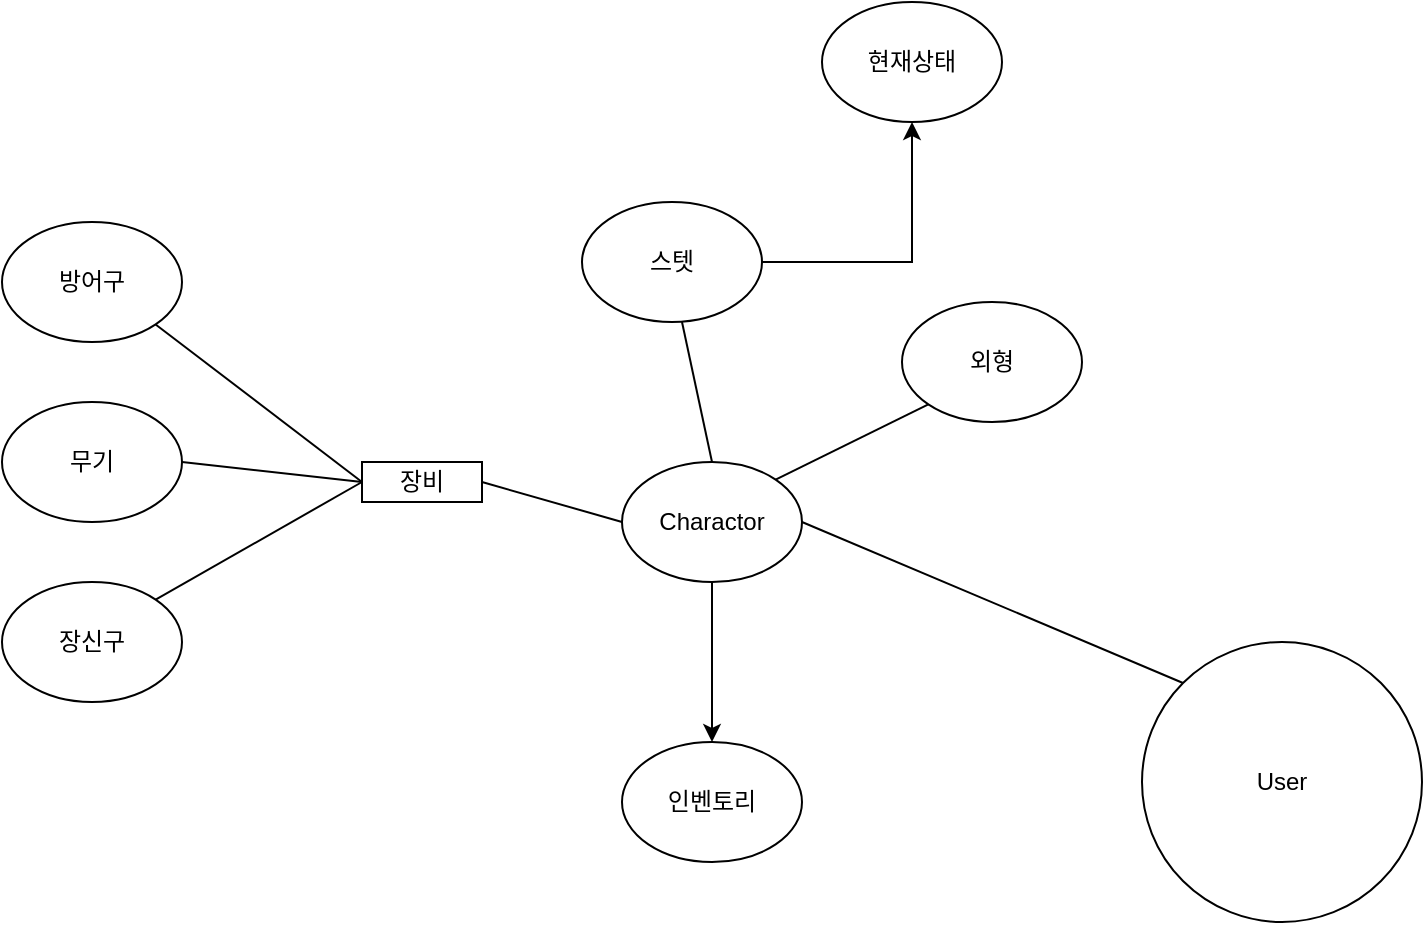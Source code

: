 <mxfile version="13.9.9" type="device" pages="2"><diagram name="마인드맵" id="ad52d381-51e7-2e0d-a935-2d0ddd2fd229"><mxGraphModel dx="1086" dy="806" grid="1" gridSize="10" guides="1" tooltips="1" connect="1" arrows="1" fold="1" page="1" pageScale="1" pageWidth="1100" pageHeight="850" background="none" math="0" shadow="0"><root><mxCell id="0"/><mxCell id="1" parent="0"/><mxCell id="nO1-yQBpbDue8wcWVN6e-1" value="User" style="ellipse;whiteSpace=wrap;html=1;aspect=fixed;" parent="1" vertex="1"><mxGeometry x="730" y="360" width="140" height="140" as="geometry"/></mxCell><mxCell id="9JRKw-YdaNyaHn4hjtKM-2" value="" style="edgeStyle=orthogonalEdgeStyle;rounded=0;orthogonalLoop=1;jettySize=auto;html=1;" parent="1" source="nO1-yQBpbDue8wcWVN6e-3" target="9JRKw-YdaNyaHn4hjtKM-1" edge="1"><mxGeometry relative="1" as="geometry"/></mxCell><mxCell id="nO1-yQBpbDue8wcWVN6e-3" value="Charactor" style="ellipse;whiteSpace=wrap;html=1;" parent="1" vertex="1"><mxGeometry x="470" y="270" width="90" height="60" as="geometry"/></mxCell><mxCell id="nO1-yQBpbDue8wcWVN6e-4" value="" style="endArrow=none;html=1;exitX=0;exitY=0;exitDx=0;exitDy=0;entryX=1;entryY=0.5;entryDx=0;entryDy=0;" parent="1" source="nO1-yQBpbDue8wcWVN6e-1" target="nO1-yQBpbDue8wcWVN6e-3" edge="1"><mxGeometry width="50" height="50" relative="1" as="geometry"><mxPoint x="630" y="390" as="sourcePoint"/><mxPoint x="680" y="340" as="targetPoint"/></mxGeometry></mxCell><mxCell id="nO1-yQBpbDue8wcWVN6e-13" value="장비" style="rounded=0;whiteSpace=wrap;html=1;" parent="1" vertex="1"><mxGeometry x="340" y="270" width="60" height="20" as="geometry"/></mxCell><mxCell id="nO1-yQBpbDue8wcWVN6e-14" value="무기" style="ellipse;whiteSpace=wrap;html=1;" parent="1" vertex="1"><mxGeometry x="160" y="240" width="90" height="60" as="geometry"/></mxCell><mxCell id="nO1-yQBpbDue8wcWVN6e-15" value="방어구" style="ellipse;whiteSpace=wrap;html=1;" parent="1" vertex="1"><mxGeometry x="160" y="150" width="90" height="60" as="geometry"/></mxCell><mxCell id="nO1-yQBpbDue8wcWVN6e-16" value="장신구" style="ellipse;whiteSpace=wrap;html=1;" parent="1" vertex="1"><mxGeometry x="160" y="330" width="90" height="60" as="geometry"/></mxCell><mxCell id="nO1-yQBpbDue8wcWVN6e-17" value="" style="endArrow=none;html=1;exitX=1;exitY=0;exitDx=0;exitDy=0;entryX=0;entryY=0.5;entryDx=0;entryDy=0;" parent="1" source="nO1-yQBpbDue8wcWVN6e-16" target="nO1-yQBpbDue8wcWVN6e-13" edge="1"><mxGeometry width="50" height="50" relative="1" as="geometry"><mxPoint x="460" y="340" as="sourcePoint"/><mxPoint x="360" y="280" as="targetPoint"/></mxGeometry></mxCell><mxCell id="nO1-yQBpbDue8wcWVN6e-18" value="" style="endArrow=none;html=1;exitX=1;exitY=0.5;exitDx=0;exitDy=0;entryX=0;entryY=0.5;entryDx=0;entryDy=0;" parent="1" source="nO1-yQBpbDue8wcWVN6e-14" target="nO1-yQBpbDue8wcWVN6e-13" edge="1"><mxGeometry width="50" height="50" relative="1" as="geometry"><mxPoint x="261.98" y="362.98" as="sourcePoint"/><mxPoint x="360" y="280" as="targetPoint"/></mxGeometry></mxCell><mxCell id="nO1-yQBpbDue8wcWVN6e-19" value="" style="endArrow=none;html=1;exitX=1;exitY=1;exitDx=0;exitDy=0;entryX=0;entryY=0.5;entryDx=0;entryDy=0;" parent="1" source="nO1-yQBpbDue8wcWVN6e-15" target="nO1-yQBpbDue8wcWVN6e-13" edge="1"><mxGeometry width="50" height="50" relative="1" as="geometry"><mxPoint x="300" y="207.5" as="sourcePoint"/><mxPoint x="410" y="272.5" as="targetPoint"/></mxGeometry></mxCell><mxCell id="nO1-yQBpbDue8wcWVN6e-20" value="" style="endArrow=none;html=1;exitX=1;exitY=0.5;exitDx=0;exitDy=0;entryX=0;entryY=0.5;entryDx=0;entryDy=0;" parent="1" source="nO1-yQBpbDue8wcWVN6e-13" target="nO1-yQBpbDue8wcWVN6e-3" edge="1"><mxGeometry width="50" height="50" relative="1" as="geometry"><mxPoint x="350" y="330" as="sourcePoint"/><mxPoint x="460" y="395" as="targetPoint"/></mxGeometry></mxCell><mxCell id="nO1-yQBpbDue8wcWVN6e-21" value="" style="endArrow=none;html=1;exitX=0.5;exitY=1;exitDx=0;exitDy=0;entryX=0.5;entryY=0;entryDx=0;entryDy=0;" parent="1" target="nO1-yQBpbDue8wcWVN6e-3" edge="1"><mxGeometry width="50" height="50" relative="1" as="geometry"><mxPoint x="500" y="200" as="sourcePoint"/><mxPoint x="510" y="290" as="targetPoint"/></mxGeometry></mxCell><mxCell id="VYt1EuQ_oKmYqVClKJlf-2" value="" style="edgeStyle=orthogonalEdgeStyle;rounded=0;orthogonalLoop=1;jettySize=auto;html=1;" edge="1" parent="1" source="nO1-yQBpbDue8wcWVN6e-22" target="VYt1EuQ_oKmYqVClKJlf-1"><mxGeometry relative="1" as="geometry"/></mxCell><mxCell id="nO1-yQBpbDue8wcWVN6e-22" value="스텟" style="ellipse;whiteSpace=wrap;html=1;" parent="1" vertex="1"><mxGeometry x="450" y="140" width="90" height="60" as="geometry"/></mxCell><mxCell id="nO1-yQBpbDue8wcWVN6e-23" value="외형" style="ellipse;whiteSpace=wrap;html=1;" parent="1" vertex="1"><mxGeometry x="610" y="190" width="90" height="60" as="geometry"/></mxCell><mxCell id="9JRKw-YdaNyaHn4hjtKM-1" value="인벤토리" style="ellipse;whiteSpace=wrap;html=1;" parent="1" vertex="1"><mxGeometry x="470" y="410" width="90" height="60" as="geometry"/></mxCell><mxCell id="9JRKw-YdaNyaHn4hjtKM-3" value="" style="endArrow=none;html=1;exitX=0;exitY=1;exitDx=0;exitDy=0;entryX=1;entryY=0;entryDx=0;entryDy=0;" parent="1" source="nO1-yQBpbDue8wcWVN6e-23" target="nO1-yQBpbDue8wcWVN6e-3" edge="1"><mxGeometry width="50" height="50" relative="1" as="geometry"><mxPoint x="510" y="210" as="sourcePoint"/><mxPoint x="525" y="280" as="targetPoint"/></mxGeometry></mxCell><mxCell id="VYt1EuQ_oKmYqVClKJlf-1" value="현재상태" style="ellipse;whiteSpace=wrap;html=1;" vertex="1" parent="1"><mxGeometry x="570" y="40" width="90" height="60" as="geometry"/></mxCell></root></mxGraphModel></diagram><diagram id="EqLIUeV_aar5khTH6wcI" name="테이블"><mxGraphModel dx="1913" dy="1975" grid="1" gridSize="10" guides="1" tooltips="1" connect="1" arrows="1" fold="1" page="1" pageScale="1" pageWidth="827" pageHeight="1169" math="0" shadow="0"><root><mxCell id="dHWWE7R_UWq868blHclo-0"/><mxCell id="dHWWE7R_UWq868blHclo-1" parent="dHWWE7R_UWq868blHclo-0"/><mxCell id="dHWWE7R_UWq868blHclo-15" value="" style="edgeStyle=entityRelationEdgeStyle;fontSize=12;html=1;endArrow=ERzeroToMany;endFill=1;exitX=0;exitY=0.5;exitDx=0;exitDy=0;" parent="dHWWE7R_UWq868blHclo-1" source="xCn_oo59gnI95OXlisV7-25" target="KfN6OtnA3h3E7I0YcpqP-60" edge="1"><mxGeometry width="100" height="100" relative="1" as="geometry"><mxPoint x="474" y="179" as="sourcePoint"/><mxPoint x="514" y="80" as="targetPoint"/></mxGeometry></mxCell><mxCell id="xCn_oo59gnI95OXlisV7-8" value="Character" style="shape=table;startSize=30;container=1;collapsible=1;childLayout=tableLayout;fixedRows=1;rowLines=0;fontStyle=1;align=center;resizeLast=1;" parent="dHWWE7R_UWq868blHclo-1" vertex="1"><mxGeometry x="270" y="140" width="180" height="190" as="geometry"/></mxCell><mxCell id="xCn_oo59gnI95OXlisV7-9" value="" style="shape=partialRectangle;collapsible=0;dropTarget=0;pointerEvents=0;fillColor=none;top=0;left=0;bottom=1;right=0;points=[[0,0.5],[1,0.5]];portConstraint=eastwest;" parent="xCn_oo59gnI95OXlisV7-8" vertex="1"><mxGeometry y="30" width="180" height="30" as="geometry"/></mxCell><mxCell id="xCn_oo59gnI95OXlisV7-10" value="PK" style="shape=partialRectangle;connectable=0;fillColor=none;top=0;left=0;bottom=0;right=0;fontStyle=1;overflow=hidden;" parent="xCn_oo59gnI95OXlisV7-9" vertex="1"><mxGeometry width="30" height="30" as="geometry"/></mxCell><mxCell id="xCn_oo59gnI95OXlisV7-11" value="id" style="shape=partialRectangle;connectable=0;fillColor=none;top=0;left=0;bottom=0;right=0;align=left;spacingLeft=6;fontStyle=5;overflow=hidden;" parent="xCn_oo59gnI95OXlisV7-9" vertex="1"><mxGeometry x="30" width="150" height="30" as="geometry"/></mxCell><mxCell id="xCn_oo59gnI95OXlisV7-12" value="" style="shape=partialRectangle;collapsible=0;dropTarget=0;pointerEvents=0;fillColor=none;top=0;left=0;bottom=0;right=0;points=[[0,0.5],[1,0.5]];portConstraint=eastwest;" parent="xCn_oo59gnI95OXlisV7-8" vertex="1"><mxGeometry y="60" width="180" height="30" as="geometry"/></mxCell><mxCell id="xCn_oo59gnI95OXlisV7-13" value="" style="shape=partialRectangle;connectable=0;fillColor=none;top=0;left=0;bottom=0;right=0;editable=1;overflow=hidden;" parent="xCn_oo59gnI95OXlisV7-12" vertex="1"><mxGeometry width="30" height="30" as="geometry"/></mxCell><mxCell id="xCn_oo59gnI95OXlisV7-14" value="name" style="shape=partialRectangle;connectable=0;fillColor=none;top=0;left=0;bottom=0;right=0;align=left;spacingLeft=6;overflow=hidden;" parent="xCn_oo59gnI95OXlisV7-12" vertex="1"><mxGeometry x="30" width="150" height="30" as="geometry"/></mxCell><mxCell id="KfN6OtnA3h3E7I0YcpqP-60" value="" style="shape=partialRectangle;collapsible=0;dropTarget=0;pointerEvents=0;fillColor=none;top=0;left=0;bottom=0;right=0;points=[[0,0.5],[1,0.5]];portConstraint=eastwest;" vertex="1" parent="xCn_oo59gnI95OXlisV7-8"><mxGeometry y="90" width="180" height="30" as="geometry"/></mxCell><mxCell id="KfN6OtnA3h3E7I0YcpqP-61" value="" style="shape=partialRectangle;connectable=0;fillColor=none;top=0;left=0;bottom=0;right=0;editable=1;overflow=hidden;" vertex="1" parent="KfN6OtnA3h3E7I0YcpqP-60"><mxGeometry width="30" height="30" as="geometry"/></mxCell><mxCell id="KfN6OtnA3h3E7I0YcpqP-62" value="userId" style="shape=partialRectangle;connectable=0;fillColor=none;top=0;left=0;bottom=0;right=0;align=left;spacingLeft=6;overflow=hidden;" vertex="1" parent="KfN6OtnA3h3E7I0YcpqP-60"><mxGeometry x="30" width="150" height="30" as="geometry"/></mxCell><mxCell id="KfN6OtnA3h3E7I0YcpqP-63" value="" style="shape=partialRectangle;collapsible=0;dropTarget=0;pointerEvents=0;fillColor=none;top=0;left=0;bottom=0;right=0;points=[[0,0.5],[1,0.5]];portConstraint=eastwest;" vertex="1" parent="xCn_oo59gnI95OXlisV7-8"><mxGeometry y="120" width="180" height="30" as="geometry"/></mxCell><mxCell id="KfN6OtnA3h3E7I0YcpqP-64" value="" style="shape=partialRectangle;connectable=0;fillColor=none;top=0;left=0;bottom=0;right=0;editable=1;overflow=hidden;" vertex="1" parent="KfN6OtnA3h3E7I0YcpqP-63"><mxGeometry width="30" height="30" as="geometry"/></mxCell><mxCell id="KfN6OtnA3h3E7I0YcpqP-65" value="equipmentId" style="shape=partialRectangle;connectable=0;fillColor=none;top=0;left=0;bottom=0;right=0;align=left;spacingLeft=6;overflow=hidden;" vertex="1" parent="KfN6OtnA3h3E7I0YcpqP-63"><mxGeometry x="30" width="150" height="30" as="geometry"/></mxCell><mxCell id="xCn_oo59gnI95OXlisV7-15" value="" style="shape=partialRectangle;collapsible=0;dropTarget=0;pointerEvents=0;fillColor=none;top=0;left=0;bottom=0;right=0;points=[[0,0.5],[1,0.5]];portConstraint=eastwest;" parent="xCn_oo59gnI95OXlisV7-8" vertex="1"><mxGeometry y="150" width="180" height="30" as="geometry"/></mxCell><mxCell id="xCn_oo59gnI95OXlisV7-16" value="" style="shape=partialRectangle;connectable=0;fillColor=none;top=0;left=0;bottom=0;right=0;editable=1;overflow=hidden;" parent="xCn_oo59gnI95OXlisV7-15" vertex="1"><mxGeometry width="30" height="30" as="geometry"/></mxCell><mxCell id="xCn_oo59gnI95OXlisV7-17" value="statusId" style="shape=partialRectangle;connectable=0;fillColor=none;top=0;left=0;bottom=0;right=0;align=left;spacingLeft=6;overflow=hidden;" parent="xCn_oo59gnI95OXlisV7-15" vertex="1"><mxGeometry x="30" width="150" height="30" as="geometry"/></mxCell><mxCell id="xCn_oo59gnI95OXlisV7-24" value="User" style="shape=table;startSize=30;container=1;collapsible=1;childLayout=tableLayout;fixedRows=1;rowLines=0;fontStyle=1;align=center;resizeLast=1;" parent="dHWWE7R_UWq868blHclo-1" vertex="1"><mxGeometry x="580" y="200" width="180" height="130" as="geometry"/></mxCell><mxCell id="xCn_oo59gnI95OXlisV7-25" value="" style="shape=partialRectangle;collapsible=0;dropTarget=0;pointerEvents=0;fillColor=none;top=0;left=0;bottom=1;right=0;points=[[0,0.5],[1,0.5]];portConstraint=eastwest;" parent="xCn_oo59gnI95OXlisV7-24" vertex="1"><mxGeometry y="30" width="180" height="30" as="geometry"/></mxCell><mxCell id="xCn_oo59gnI95OXlisV7-26" value="PK" style="shape=partialRectangle;connectable=0;fillColor=none;top=0;left=0;bottom=0;right=0;fontStyle=1;overflow=hidden;" parent="xCn_oo59gnI95OXlisV7-25" vertex="1"><mxGeometry width="30" height="30" as="geometry"/></mxCell><mxCell id="xCn_oo59gnI95OXlisV7-27" value="id" style="shape=partialRectangle;connectable=0;fillColor=none;top=0;left=0;bottom=0;right=0;align=left;spacingLeft=6;fontStyle=5;overflow=hidden;" parent="xCn_oo59gnI95OXlisV7-25" vertex="1"><mxGeometry x="30" width="150" height="30" as="geometry"/></mxCell><mxCell id="xCn_oo59gnI95OXlisV7-28" value="" style="shape=partialRectangle;collapsible=0;dropTarget=0;pointerEvents=0;fillColor=none;top=0;left=0;bottom=0;right=0;points=[[0,0.5],[1,0.5]];portConstraint=eastwest;" parent="xCn_oo59gnI95OXlisV7-24" vertex="1"><mxGeometry y="60" width="180" height="30" as="geometry"/></mxCell><mxCell id="xCn_oo59gnI95OXlisV7-29" value="" style="shape=partialRectangle;connectable=0;fillColor=none;top=0;left=0;bottom=0;right=0;editable=1;overflow=hidden;" parent="xCn_oo59gnI95OXlisV7-28" vertex="1"><mxGeometry width="30" height="30" as="geometry"/></mxCell><mxCell id="xCn_oo59gnI95OXlisV7-30" value="name" style="shape=partialRectangle;connectable=0;fillColor=none;top=0;left=0;bottom=0;right=0;align=left;spacingLeft=6;overflow=hidden;" parent="xCn_oo59gnI95OXlisV7-28" vertex="1"><mxGeometry x="30" width="150" height="30" as="geometry"/></mxCell><mxCell id="xCn_oo59gnI95OXlisV7-34" value="" style="shape=partialRectangle;collapsible=0;dropTarget=0;pointerEvents=0;fillColor=none;top=0;left=0;bottom=0;right=0;points=[[0,0.5],[1,0.5]];portConstraint=eastwest;" parent="xCn_oo59gnI95OXlisV7-24" vertex="1"><mxGeometry y="90" width="180" height="30" as="geometry"/></mxCell><mxCell id="xCn_oo59gnI95OXlisV7-35" value="" style="shape=partialRectangle;connectable=0;fillColor=none;top=0;left=0;bottom=0;right=0;editable=1;overflow=hidden;" parent="xCn_oo59gnI95OXlisV7-34" vertex="1"><mxGeometry width="30" height="30" as="geometry"/></mxCell><mxCell id="xCn_oo59gnI95OXlisV7-36" value="email" style="shape=partialRectangle;connectable=0;fillColor=none;top=0;left=0;bottom=0;right=0;align=left;spacingLeft=6;overflow=hidden;" parent="xCn_oo59gnI95OXlisV7-34" vertex="1"><mxGeometry x="30" width="150" height="30" as="geometry"/></mxCell><mxCell id="xCn_oo59gnI95OXlisV7-44" value="Equipment" style="shape=table;startSize=30;container=1;collapsible=1;childLayout=tableLayout;fixedRows=1;rowLines=0;fontStyle=1;align=center;resizeLast=1;" parent="dHWWE7R_UWq868blHclo-1" vertex="1"><mxGeometry x="-40" y="140" width="180" height="310" as="geometry"/></mxCell><mxCell id="xCn_oo59gnI95OXlisV7-45" value="" style="shape=partialRectangle;collapsible=0;dropTarget=0;pointerEvents=0;fillColor=none;top=0;left=0;bottom=1;right=0;points=[[0,0.5],[1,0.5]];portConstraint=eastwest;" parent="xCn_oo59gnI95OXlisV7-44" vertex="1"><mxGeometry y="30" width="180" height="30" as="geometry"/></mxCell><mxCell id="xCn_oo59gnI95OXlisV7-46" value="PK" style="shape=partialRectangle;connectable=0;fillColor=none;top=0;left=0;bottom=0;right=0;fontStyle=1;overflow=hidden;" parent="xCn_oo59gnI95OXlisV7-45" vertex="1"><mxGeometry width="30" height="30" as="geometry"/></mxCell><mxCell id="xCn_oo59gnI95OXlisV7-47" value="id" style="shape=partialRectangle;connectable=0;fillColor=none;top=0;left=0;bottom=0;right=0;align=left;spacingLeft=6;fontStyle=5;overflow=hidden;" parent="xCn_oo59gnI95OXlisV7-45" vertex="1"><mxGeometry x="30" width="150" height="30" as="geometry"/></mxCell><mxCell id="KfN6OtnA3h3E7I0YcpqP-54" value="" style="shape=partialRectangle;collapsible=0;dropTarget=0;pointerEvents=0;fillColor=none;top=0;left=0;bottom=0;right=0;points=[[0,0.5],[1,0.5]];portConstraint=eastwest;" vertex="1" parent="xCn_oo59gnI95OXlisV7-44"><mxGeometry y="60" width="180" height="30" as="geometry"/></mxCell><mxCell id="KfN6OtnA3h3E7I0YcpqP-55" value="" style="shape=partialRectangle;connectable=0;fillColor=none;top=0;left=0;bottom=0;right=0;editable=1;overflow=hidden;" vertex="1" parent="KfN6OtnA3h3E7I0YcpqP-54"><mxGeometry width="30" height="30" as="geometry"/></mxCell><mxCell id="KfN6OtnA3h3E7I0YcpqP-56" value="weaponNo" style="shape=partialRectangle;connectable=0;fillColor=none;top=0;left=0;bottom=0;right=0;align=left;spacingLeft=6;overflow=hidden;" vertex="1" parent="KfN6OtnA3h3E7I0YcpqP-54"><mxGeometry x="30" width="150" height="30" as="geometry"/></mxCell><mxCell id="xCn_oo59gnI95OXlisV7-51" value="" style="shape=partialRectangle;collapsible=0;dropTarget=0;pointerEvents=0;fillColor=none;top=0;left=0;bottom=0;right=0;points=[[0,0.5],[1,0.5]];portConstraint=eastwest;" parent="xCn_oo59gnI95OXlisV7-44" vertex="1"><mxGeometry y="90" width="180" height="30" as="geometry"/></mxCell><mxCell id="xCn_oo59gnI95OXlisV7-52" value="" style="shape=partialRectangle;connectable=0;fillColor=none;top=0;left=0;bottom=0;right=0;editable=1;overflow=hidden;" parent="xCn_oo59gnI95OXlisV7-51" vertex="1"><mxGeometry width="30" height="30" as="geometry"/></mxCell><mxCell id="xCn_oo59gnI95OXlisV7-53" value="topNo" style="shape=partialRectangle;connectable=0;fillColor=none;top=0;left=0;bottom=0;right=0;align=left;spacingLeft=6;overflow=hidden;" parent="xCn_oo59gnI95OXlisV7-51" vertex="1"><mxGeometry x="30" width="150" height="30" as="geometry"/></mxCell><mxCell id="xCn_oo59gnI95OXlisV7-54" value="" style="shape=partialRectangle;collapsible=0;dropTarget=0;pointerEvents=0;fillColor=none;top=0;left=0;bottom=0;right=0;points=[[0,0.5],[1,0.5]];portConstraint=eastwest;" parent="xCn_oo59gnI95OXlisV7-44" vertex="1"><mxGeometry y="120" width="180" height="30" as="geometry"/></mxCell><mxCell id="xCn_oo59gnI95OXlisV7-55" value="" style="shape=partialRectangle;connectable=0;fillColor=none;top=0;left=0;bottom=0;right=0;editable=1;overflow=hidden;" parent="xCn_oo59gnI95OXlisV7-54" vertex="1"><mxGeometry width="30" height="30" as="geometry"/></mxCell><mxCell id="xCn_oo59gnI95OXlisV7-56" value="bottomNo" style="shape=partialRectangle;connectable=0;fillColor=none;top=0;left=0;bottom=0;right=0;align=left;spacingLeft=6;overflow=hidden;" parent="xCn_oo59gnI95OXlisV7-54" vertex="1"><mxGeometry x="30" width="150" height="30" as="geometry"/></mxCell><mxCell id="xCn_oo59gnI95OXlisV7-81" value="" style="shape=partialRectangle;collapsible=0;dropTarget=0;pointerEvents=0;fillColor=none;top=0;left=0;bottom=0;right=0;points=[[0,0.5],[1,0.5]];portConstraint=eastwest;" parent="xCn_oo59gnI95OXlisV7-44" vertex="1"><mxGeometry y="150" width="180" height="30" as="geometry"/></mxCell><mxCell id="xCn_oo59gnI95OXlisV7-82" value="" style="shape=partialRectangle;connectable=0;fillColor=none;top=0;left=0;bottom=0;right=0;editable=1;overflow=hidden;" parent="xCn_oo59gnI95OXlisV7-81" vertex="1"><mxGeometry width="30" height="30" as="geometry"/></mxCell><mxCell id="xCn_oo59gnI95OXlisV7-83" value="headNo" style="shape=partialRectangle;connectable=0;fillColor=none;top=0;left=0;bottom=0;right=0;align=left;spacingLeft=6;overflow=hidden;" parent="xCn_oo59gnI95OXlisV7-81" vertex="1"><mxGeometry x="30" width="150" height="30" as="geometry"/></mxCell><mxCell id="xCn_oo59gnI95OXlisV7-78" value="" style="shape=partialRectangle;collapsible=0;dropTarget=0;pointerEvents=0;fillColor=none;top=0;left=0;bottom=0;right=0;points=[[0,0.5],[1,0.5]];portConstraint=eastwest;" parent="xCn_oo59gnI95OXlisV7-44" vertex="1"><mxGeometry y="180" width="180" height="30" as="geometry"/></mxCell><mxCell id="xCn_oo59gnI95OXlisV7-79" value="" style="shape=partialRectangle;connectable=0;fillColor=none;top=0;left=0;bottom=0;right=0;editable=1;overflow=hidden;" parent="xCn_oo59gnI95OXlisV7-78" vertex="1"><mxGeometry width="30" height="30" as="geometry"/></mxCell><mxCell id="xCn_oo59gnI95OXlisV7-80" value="shoesNo" style="shape=partialRectangle;connectable=0;fillColor=none;top=0;left=0;bottom=0;right=0;align=left;spacingLeft=6;overflow=hidden;" parent="xCn_oo59gnI95OXlisV7-78" vertex="1"><mxGeometry x="30" width="150" height="30" as="geometry"/></mxCell><mxCell id="xCn_oo59gnI95OXlisV7-84" value="" style="shape=partialRectangle;collapsible=0;dropTarget=0;pointerEvents=0;fillColor=none;top=0;left=0;bottom=0;right=0;points=[[0,0.5],[1,0.5]];portConstraint=eastwest;" parent="xCn_oo59gnI95OXlisV7-44" vertex="1"><mxGeometry y="210" width="180" height="30" as="geometry"/></mxCell><mxCell id="xCn_oo59gnI95OXlisV7-85" value="" style="shape=partialRectangle;connectable=0;fillColor=none;top=0;left=0;bottom=0;right=0;editable=1;overflow=hidden;" parent="xCn_oo59gnI95OXlisV7-84" vertex="1"><mxGeometry width="30" height="30" as="geometry"/></mxCell><mxCell id="xCn_oo59gnI95OXlisV7-86" value="ringNo" style="shape=partialRectangle;connectable=0;fillColor=none;top=0;left=0;bottom=0;right=0;align=left;spacingLeft=6;overflow=hidden;" parent="xCn_oo59gnI95OXlisV7-84" vertex="1"><mxGeometry x="30" width="150" height="30" as="geometry"/></mxCell><mxCell id="xCn_oo59gnI95OXlisV7-87" value="" style="shape=partialRectangle;collapsible=0;dropTarget=0;pointerEvents=0;fillColor=none;top=0;left=0;bottom=0;right=0;points=[[0,0.5],[1,0.5]];portConstraint=eastwest;" parent="xCn_oo59gnI95OXlisV7-44" vertex="1"><mxGeometry y="240" width="180" height="30" as="geometry"/></mxCell><mxCell id="xCn_oo59gnI95OXlisV7-88" value="" style="shape=partialRectangle;connectable=0;fillColor=none;top=0;left=0;bottom=0;right=0;editable=1;overflow=hidden;" parent="xCn_oo59gnI95OXlisV7-87" vertex="1"><mxGeometry width="30" height="30" as="geometry"/></mxCell><mxCell id="xCn_oo59gnI95OXlisV7-89" value="ring2No" style="shape=partialRectangle;connectable=0;fillColor=none;top=0;left=0;bottom=0;right=0;align=left;spacingLeft=6;overflow=hidden;" parent="xCn_oo59gnI95OXlisV7-87" vertex="1"><mxGeometry x="30" width="150" height="30" as="geometry"/></mxCell><mxCell id="xCn_oo59gnI95OXlisV7-57" value="" style="shape=partialRectangle;collapsible=0;dropTarget=0;pointerEvents=0;fillColor=none;top=0;left=0;bottom=0;right=0;points=[[0,0.5],[1,0.5]];portConstraint=eastwest;" parent="xCn_oo59gnI95OXlisV7-44" vertex="1"><mxGeometry y="270" width="180" height="30" as="geometry"/></mxCell><mxCell id="xCn_oo59gnI95OXlisV7-58" value="" style="shape=partialRectangle;connectable=0;fillColor=none;top=0;left=0;bottom=0;right=0;editable=1;overflow=hidden;" parent="xCn_oo59gnI95OXlisV7-57" vertex="1"><mxGeometry width="30" height="30" as="geometry"/></mxCell><mxCell id="xCn_oo59gnI95OXlisV7-59" value="necklaceNo" style="shape=partialRectangle;connectable=0;fillColor=none;top=0;left=0;bottom=0;right=0;align=left;spacingLeft=6;overflow=hidden;" parent="xCn_oo59gnI95OXlisV7-57" vertex="1"><mxGeometry x="30" width="150" height="30" as="geometry"/></mxCell><mxCell id="xCn_oo59gnI95OXlisV7-61" value="" style="edgeStyle=entityRelationEdgeStyle;fontSize=12;html=1;endArrow=ERmandOne;startArrow=ERmandOne;exitX=1;exitY=0.5;exitDx=0;exitDy=0;" parent="dHWWE7R_UWq868blHclo-1" source="xCn_oo59gnI95OXlisV7-45" target="KfN6OtnA3h3E7I0YcpqP-63" edge="1"><mxGeometry width="100" height="100" relative="1" as="geometry"><mxPoint x="140" y="215" as="sourcePoint"/><mxPoint x="270" y="275" as="targetPoint"/></mxGeometry></mxCell><mxCell id="KfN6OtnA3h3E7I0YcpqP-13" value="" style="edgeStyle=orthogonalEdgeStyle;rounded=0;orthogonalLoop=1;jettySize=auto;html=1;" edge="1" parent="dHWWE7R_UWq868blHclo-1" source="0_3nlh6FSiI1js-Yw448-0" target="KfN6OtnA3h3E7I0YcpqP-0"><mxGeometry relative="1" as="geometry"/></mxCell><mxCell id="0_3nlh6FSiI1js-Yw448-0" value="Status" style="shape=table;startSize=30;container=1;collapsible=1;childLayout=tableLayout;fixedRows=1;rowLines=0;fontStyle=1;align=center;resizeLast=1;" parent="dHWWE7R_UWq868blHclo-1" vertex="1"><mxGeometry x="270" y="-130" width="180" height="220" as="geometry"/></mxCell><mxCell id="0_3nlh6FSiI1js-Yw448-1" value="" style="shape=partialRectangle;collapsible=0;dropTarget=0;pointerEvents=0;fillColor=none;top=0;left=0;bottom=1;right=0;points=[[0,0.5],[1,0.5]];portConstraint=eastwest;" parent="0_3nlh6FSiI1js-Yw448-0" vertex="1"><mxGeometry y="30" width="180" height="30" as="geometry"/></mxCell><mxCell id="0_3nlh6FSiI1js-Yw448-2" value="PK" style="shape=partialRectangle;connectable=0;fillColor=none;top=0;left=0;bottom=0;right=0;fontStyle=1;overflow=hidden;" parent="0_3nlh6FSiI1js-Yw448-1" vertex="1"><mxGeometry width="30" height="30" as="geometry"/></mxCell><mxCell id="0_3nlh6FSiI1js-Yw448-3" value="id" style="shape=partialRectangle;connectable=0;fillColor=none;top=0;left=0;bottom=0;right=0;align=left;spacingLeft=6;fontStyle=5;overflow=hidden;" parent="0_3nlh6FSiI1js-Yw448-1" vertex="1"><mxGeometry x="30" width="150" height="30" as="geometry"/></mxCell><mxCell id="0_3nlh6FSiI1js-Yw448-4" value="" style="shape=partialRectangle;collapsible=0;dropTarget=0;pointerEvents=0;fillColor=none;top=0;left=0;bottom=0;right=0;points=[[0,0.5],[1,0.5]];portConstraint=eastwest;" parent="0_3nlh6FSiI1js-Yw448-0" vertex="1"><mxGeometry y="60" width="180" height="30" as="geometry"/></mxCell><mxCell id="0_3nlh6FSiI1js-Yw448-5" value="" style="shape=partialRectangle;connectable=0;fillColor=none;top=0;left=0;bottom=0;right=0;editable=1;overflow=hidden;" parent="0_3nlh6FSiI1js-Yw448-4" vertex="1"><mxGeometry width="30" height="30" as="geometry"/></mxCell><mxCell id="0_3nlh6FSiI1js-Yw448-6" value="atk" style="shape=partialRectangle;connectable=0;fillColor=none;top=0;left=0;bottom=0;right=0;align=left;spacingLeft=6;overflow=hidden;" parent="0_3nlh6FSiI1js-Yw448-4" vertex="1"><mxGeometry x="30" width="150" height="30" as="geometry"/></mxCell><mxCell id="0_3nlh6FSiI1js-Yw448-7" value="" style="shape=partialRectangle;collapsible=0;dropTarget=0;pointerEvents=0;fillColor=none;top=0;left=0;bottom=0;right=0;points=[[0,0.5],[1,0.5]];portConstraint=eastwest;" parent="0_3nlh6FSiI1js-Yw448-0" vertex="1"><mxGeometry y="90" width="180" height="30" as="geometry"/></mxCell><mxCell id="0_3nlh6FSiI1js-Yw448-8" value="" style="shape=partialRectangle;connectable=0;fillColor=none;top=0;left=0;bottom=0;right=0;editable=1;overflow=hidden;" parent="0_3nlh6FSiI1js-Yw448-7" vertex="1"><mxGeometry width="30" height="30" as="geometry"/></mxCell><mxCell id="0_3nlh6FSiI1js-Yw448-9" value="def" style="shape=partialRectangle;connectable=0;fillColor=none;top=0;left=0;bottom=0;right=0;align=left;spacingLeft=6;overflow=hidden;" parent="0_3nlh6FSiI1js-Yw448-7" vertex="1"><mxGeometry x="30" width="150" height="30" as="geometry"/></mxCell><mxCell id="KfN6OtnA3h3E7I0YcpqP-47" value="" style="shape=partialRectangle;collapsible=0;dropTarget=0;pointerEvents=0;fillColor=none;top=0;left=0;bottom=0;right=0;points=[[0,0.5],[1,0.5]];portConstraint=eastwest;" vertex="1" parent="0_3nlh6FSiI1js-Yw448-0"><mxGeometry y="120" width="180" height="30" as="geometry"/></mxCell><mxCell id="KfN6OtnA3h3E7I0YcpqP-48" value="" style="shape=partialRectangle;connectable=0;fillColor=none;top=0;left=0;bottom=0;right=0;editable=1;overflow=hidden;" vertex="1" parent="KfN6OtnA3h3E7I0YcpqP-47"><mxGeometry width="30" height="30" as="geometry"/></mxCell><mxCell id="KfN6OtnA3h3E7I0YcpqP-49" value="life" style="shape=partialRectangle;connectable=0;fillColor=none;top=0;left=0;bottom=0;right=0;align=left;spacingLeft=6;overflow=hidden;" vertex="1" parent="KfN6OtnA3h3E7I0YcpqP-47"><mxGeometry x="30" width="150" height="30" as="geometry"/></mxCell><mxCell id="0_3nlh6FSiI1js-Yw448-10" value="" style="shape=partialRectangle;collapsible=0;dropTarget=0;pointerEvents=0;fillColor=none;top=0;left=0;bottom=0;right=0;points=[[0,0.5],[1,0.5]];portConstraint=eastwest;" parent="0_3nlh6FSiI1js-Yw448-0" vertex="1"><mxGeometry y="150" width="180" height="30" as="geometry"/></mxCell><mxCell id="0_3nlh6FSiI1js-Yw448-11" value="" style="shape=partialRectangle;connectable=0;fillColor=none;top=0;left=0;bottom=0;right=0;editable=1;overflow=hidden;" parent="0_3nlh6FSiI1js-Yw448-10" vertex="1"><mxGeometry width="30" height="30" as="geometry"/></mxCell><mxCell id="0_3nlh6FSiI1js-Yw448-12" value="level" style="shape=partialRectangle;connectable=0;fillColor=none;top=0;left=0;bottom=0;right=0;align=left;spacingLeft=6;overflow=hidden;" parent="0_3nlh6FSiI1js-Yw448-10" vertex="1"><mxGeometry x="30" width="150" height="30" as="geometry"/></mxCell><mxCell id="KfN6OtnA3h3E7I0YcpqP-50" value="" style="shape=partialRectangle;collapsible=0;dropTarget=0;pointerEvents=0;fillColor=none;top=0;left=0;bottom=0;right=0;points=[[0,0.5],[1,0.5]];portConstraint=eastwest;" vertex="1" parent="0_3nlh6FSiI1js-Yw448-0"><mxGeometry y="180" width="180" height="30" as="geometry"/></mxCell><mxCell id="KfN6OtnA3h3E7I0YcpqP-51" value="" style="shape=partialRectangle;connectable=0;fillColor=none;top=0;left=0;bottom=0;right=0;editable=1;overflow=hidden;" vertex="1" parent="KfN6OtnA3h3E7I0YcpqP-50"><mxGeometry width="30" height="30" as="geometry"/></mxCell><mxCell id="KfN6OtnA3h3E7I0YcpqP-52" value="nowStatusId" style="shape=partialRectangle;connectable=0;fillColor=none;top=0;left=0;bottom=0;right=0;align=left;spacingLeft=6;overflow=hidden;" vertex="1" parent="KfN6OtnA3h3E7I0YcpqP-50"><mxGeometry x="30" width="150" height="30" as="geometry"/></mxCell><mxCell id="0_3nlh6FSiI1js-Yw448-17" value="" style="edgeStyle=entityRelationEdgeStyle;fontSize=12;html=1;endArrow=ERmandOne;startArrow=ERmandOne;entryX=1;entryY=0.5;entryDx=0;entryDy=0;exitX=1;exitY=0.5;exitDx=0;exitDy=0;" parent="dHWWE7R_UWq868blHclo-1" source="0_3nlh6FSiI1js-Yw448-1" target="xCn_oo59gnI95OXlisV7-15" edge="1"><mxGeometry width="100" height="100" relative="1" as="geometry"><mxPoint x="140" y="60" as="sourcePoint"/><mxPoint x="450" y="305" as="targetPoint"/></mxGeometry></mxCell><mxCell id="KfN6OtnA3h3E7I0YcpqP-0" value="NowStatus" style="shape=table;startSize=30;container=1;collapsible=1;childLayout=tableLayout;fixedRows=1;rowLines=0;fontStyle=1;align=center;resizeLast=1;" vertex="1" parent="dHWWE7R_UWq868blHclo-1"><mxGeometry x="270" y="-370" width="180" height="160" as="geometry"/></mxCell><mxCell id="KfN6OtnA3h3E7I0YcpqP-1" value="" style="shape=partialRectangle;collapsible=0;dropTarget=0;pointerEvents=0;fillColor=none;top=0;left=0;bottom=1;right=0;points=[[0,0.5],[1,0.5]];portConstraint=eastwest;" vertex="1" parent="KfN6OtnA3h3E7I0YcpqP-0"><mxGeometry y="30" width="180" height="30" as="geometry"/></mxCell><mxCell id="KfN6OtnA3h3E7I0YcpqP-2" value="PK" style="shape=partialRectangle;connectable=0;fillColor=none;top=0;left=0;bottom=0;right=0;fontStyle=1;overflow=hidden;" vertex="1" parent="KfN6OtnA3h3E7I0YcpqP-1"><mxGeometry width="30" height="30" as="geometry"/></mxCell><mxCell id="KfN6OtnA3h3E7I0YcpqP-3" value="id" style="shape=partialRectangle;connectable=0;fillColor=none;top=0;left=0;bottom=0;right=0;align=left;spacingLeft=6;fontStyle=5;overflow=hidden;" vertex="1" parent="KfN6OtnA3h3E7I0YcpqP-1"><mxGeometry x="30" width="150" height="30" as="geometry"/></mxCell><mxCell id="KfN6OtnA3h3E7I0YcpqP-10" value="" style="shape=partialRectangle;collapsible=0;dropTarget=0;pointerEvents=0;fillColor=none;top=0;left=0;bottom=0;right=0;points=[[0,0.5],[1,0.5]];portConstraint=eastwest;" vertex="1" parent="KfN6OtnA3h3E7I0YcpqP-0"><mxGeometry y="60" width="180" height="30" as="geometry"/></mxCell><mxCell id="KfN6OtnA3h3E7I0YcpqP-11" value="" style="shape=partialRectangle;connectable=0;fillColor=none;top=0;left=0;bottom=0;right=0;editable=1;overflow=hidden;" vertex="1" parent="KfN6OtnA3h3E7I0YcpqP-10"><mxGeometry width="30" height="30" as="geometry"/></mxCell><mxCell id="KfN6OtnA3h3E7I0YcpqP-12" value="life" style="shape=partialRectangle;connectable=0;fillColor=none;top=0;left=0;bottom=0;right=0;align=left;spacingLeft=6;overflow=hidden;" vertex="1" parent="KfN6OtnA3h3E7I0YcpqP-10"><mxGeometry x="30" width="150" height="30" as="geometry"/></mxCell><mxCell id="KfN6OtnA3h3E7I0YcpqP-7" value="" style="shape=partialRectangle;collapsible=0;dropTarget=0;pointerEvents=0;fillColor=none;top=0;left=0;bottom=0;right=0;points=[[0,0.5],[1,0.5]];portConstraint=eastwest;" vertex="1" parent="KfN6OtnA3h3E7I0YcpqP-0"><mxGeometry y="90" width="180" height="30" as="geometry"/></mxCell><mxCell id="KfN6OtnA3h3E7I0YcpqP-8" value="" style="shape=partialRectangle;connectable=0;fillColor=none;top=0;left=0;bottom=0;right=0;editable=1;overflow=hidden;" vertex="1" parent="KfN6OtnA3h3E7I0YcpqP-7"><mxGeometry width="30" height="30" as="geometry"/></mxCell><mxCell id="KfN6OtnA3h3E7I0YcpqP-9" value="state" style="shape=partialRectangle;connectable=0;fillColor=none;top=0;left=0;bottom=0;right=0;align=left;spacingLeft=6;overflow=hidden;" vertex="1" parent="KfN6OtnA3h3E7I0YcpqP-7"><mxGeometry x="30" width="150" height="30" as="geometry"/></mxCell><mxCell id="KfN6OtnA3h3E7I0YcpqP-4" value="" style="shape=partialRectangle;collapsible=0;dropTarget=0;pointerEvents=0;fillColor=none;top=0;left=0;bottom=0;right=0;points=[[0,0.5],[1,0.5]];portConstraint=eastwest;" vertex="1" parent="KfN6OtnA3h3E7I0YcpqP-0"><mxGeometry y="120" width="180" height="30" as="geometry"/></mxCell><mxCell id="KfN6OtnA3h3E7I0YcpqP-5" value="" style="shape=partialRectangle;connectable=0;fillColor=none;top=0;left=0;bottom=0;right=0;editable=1;overflow=hidden;" vertex="1" parent="KfN6OtnA3h3E7I0YcpqP-4"><mxGeometry width="30" height="30" as="geometry"/></mxCell><mxCell id="KfN6OtnA3h3E7I0YcpqP-6" value="exp" style="shape=partialRectangle;connectable=0;fillColor=none;top=0;left=0;bottom=0;right=0;align=left;spacingLeft=6;overflow=hidden;" vertex="1" parent="KfN6OtnA3h3E7I0YcpqP-4"><mxGeometry x="30" width="150" height="30" as="geometry"/></mxCell><mxCell id="KfN6OtnA3h3E7I0YcpqP-42" value="state" style="swimlane;fontStyle=0;childLayout=stackLayout;horizontal=1;startSize=26;horizontalStack=0;resizeParent=1;resizeParentMax=0;resizeLast=0;collapsible=1;marginBottom=0;align=center;fontSize=14;" vertex="1" collapsed="1" parent="dHWWE7R_UWq868blHclo-1"><mxGeometry x="517" y="-278" width="60" height="26" as="geometry"><mxRectangle x="517" y="-278" width="80" height="116" as="alternateBounds"/></mxGeometry></mxCell><mxCell id="KfN6OtnA3h3E7I0YcpqP-43" value="Normal" style="text;strokeColor=none;fillColor=none;spacingLeft=4;spacingRight=4;overflow=hidden;rotatable=0;points=[[0,0.5],[1,0.5]];portConstraint=eastwest;fontSize=12;" vertex="1" parent="KfN6OtnA3h3E7I0YcpqP-42"><mxGeometry y="26" width="60" height="30" as="geometry"/></mxCell><mxCell id="KfN6OtnA3h3E7I0YcpqP-44" value="Battle" style="text;strokeColor=none;fillColor=none;spacingLeft=4;spacingRight=4;overflow=hidden;rotatable=0;points=[[0,0.5],[1,0.5]];portConstraint=eastwest;fontSize=12;" vertex="1" parent="KfN6OtnA3h3E7I0YcpqP-42"><mxGeometry y="56" width="60" height="30" as="geometry"/></mxCell><mxCell id="KfN6OtnA3h3E7I0YcpqP-45" value="Death" style="text;strokeColor=none;fillColor=none;spacingLeft=4;spacingRight=4;overflow=hidden;rotatable=0;points=[[0,0.5],[1,0.5]];portConstraint=eastwest;fontSize=12;" vertex="1" parent="KfN6OtnA3h3E7I0YcpqP-42"><mxGeometry y="86" width="60" height="30" as="geometry"/></mxCell><mxCell id="KfN6OtnA3h3E7I0YcpqP-46" value="" style="endArrow=classic;html=1;exitX=1;exitY=0.5;exitDx=0;exitDy=0;entryX=0;entryY=0.5;entryDx=0;entryDy=0;" edge="1" parent="dHWWE7R_UWq868blHclo-1" source="KfN6OtnA3h3E7I0YcpqP-7" target="KfN6OtnA3h3E7I0YcpqP-42"><mxGeometry width="50" height="50" relative="1" as="geometry"><mxPoint x="420" y="-140" as="sourcePoint"/><mxPoint x="470" y="-190" as="targetPoint"/></mxGeometry></mxCell><mxCell id="KfN6OtnA3h3E7I0YcpqP-53" value="1:1 관계일 경우 상위 개념이 하위 개념을 가지고 있다&lt;br&gt;-&amp;gt; TypeOrm사용시 관계의 주인 쪽에 FK컬럼을 가지고 있어야 한다.." style="text;html=1;strokeColor=none;fillColor=none;align=center;verticalAlign=middle;whiteSpace=wrap;rounded=0;" vertex="1" parent="dHWWE7R_UWq868blHclo-1"><mxGeometry x="510" y="-50" width="290" height="90" as="geometry"/></mxCell></root></mxGraphModel></diagram></mxfile>